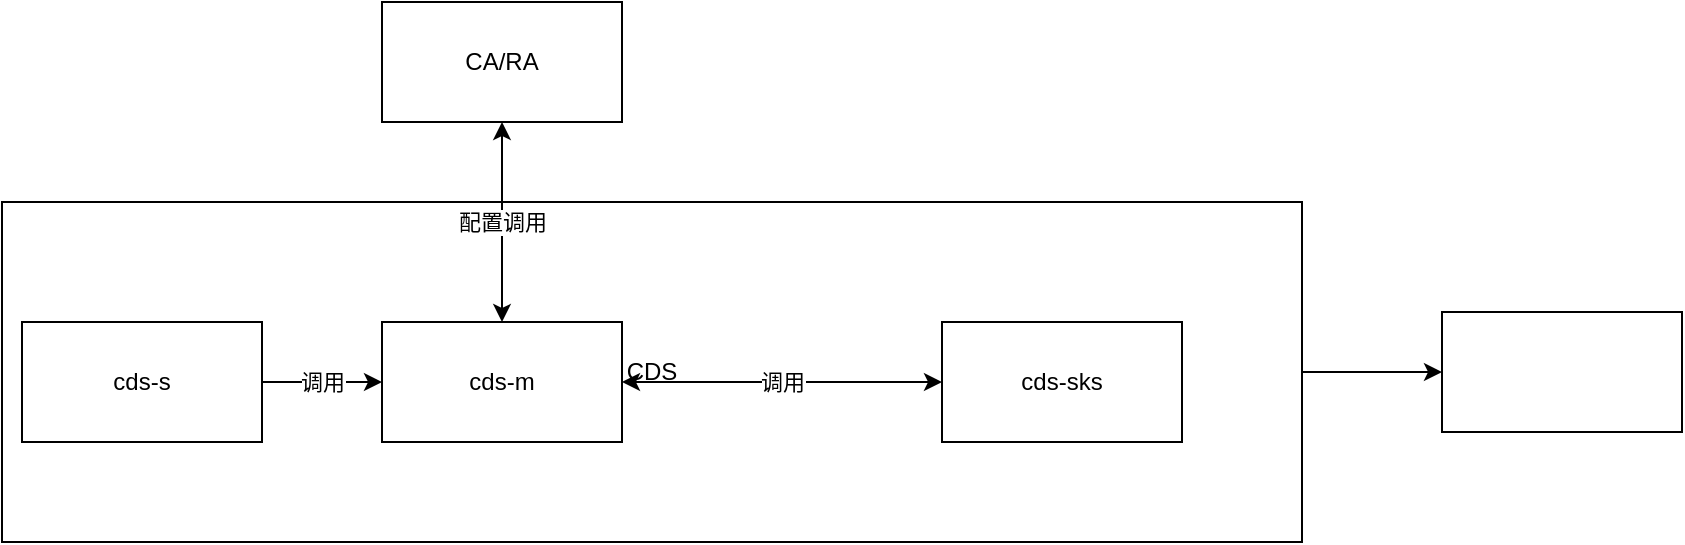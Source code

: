 <mxfile version="20.7.2" type="github">
  <diagram name="Page-1" id="efa7a0a1-bf9b-a30e-e6df-94a7791c09e9">
    <mxGraphModel dx="1434" dy="841" grid="1" gridSize="10" guides="1" tooltips="1" connect="1" arrows="1" fold="1" page="1" pageScale="1" pageWidth="826" pageHeight="1169" background="none" math="0" shadow="0">
      <root>
        <mxCell id="0" />
        <mxCell id="1" parent="0" />
        <mxCell id="ZY3VWpZElkT1bxe5TLRr-123" value="" style="edgeStyle=orthogonalEdgeStyle;rounded=0;orthogonalLoop=1;jettySize=auto;html=1;" edge="1" parent="1" source="ZY3VWpZElkT1bxe5TLRr-121" target="ZY3VWpZElkT1bxe5TLRr-122">
          <mxGeometry relative="1" as="geometry" />
        </mxCell>
        <mxCell id="ZY3VWpZElkT1bxe5TLRr-121" value="CDS" style="rounded=0;whiteSpace=wrap;html=1;" vertex="1" parent="1">
          <mxGeometry x="50" y="170" width="650" height="170" as="geometry" />
        </mxCell>
        <mxCell id="ZY3VWpZElkT1bxe5TLRr-114" value="cds-sks" style="rounded=0;whiteSpace=wrap;html=1;" vertex="1" parent="1">
          <mxGeometry x="520" y="230" width="120" height="60" as="geometry" />
        </mxCell>
        <mxCell id="ZY3VWpZElkT1bxe5TLRr-115" value="cds-s" style="rounded=0;whiteSpace=wrap;html=1;" vertex="1" parent="1">
          <mxGeometry x="60" y="230" width="120" height="60" as="geometry" />
        </mxCell>
        <mxCell id="ZY3VWpZElkT1bxe5TLRr-116" value="cds-m" style="rounded=0;whiteSpace=wrap;html=1;" vertex="1" parent="1">
          <mxGeometry x="240" y="230" width="120" height="60" as="geometry" />
        </mxCell>
        <mxCell id="ZY3VWpZElkT1bxe5TLRr-117" value="CA/RA" style="rounded=0;whiteSpace=wrap;html=1;" vertex="1" parent="1">
          <mxGeometry x="240" y="70" width="120" height="60" as="geometry" />
        </mxCell>
        <mxCell id="ZY3VWpZElkT1bxe5TLRr-118" value="调用" style="endArrow=classic;html=1;rounded=0;exitX=1;exitY=0.5;exitDx=0;exitDy=0;entryX=0;entryY=0.5;entryDx=0;entryDy=0;" edge="1" parent="1" source="ZY3VWpZElkT1bxe5TLRr-115" target="ZY3VWpZElkT1bxe5TLRr-116">
          <mxGeometry width="50" height="50" relative="1" as="geometry">
            <mxPoint x="430" y="360" as="sourcePoint" />
            <mxPoint x="480" y="310" as="targetPoint" />
          </mxGeometry>
        </mxCell>
        <mxCell id="ZY3VWpZElkT1bxe5TLRr-119" value="配置调用" style="endArrow=classic;startArrow=classic;html=1;rounded=0;entryX=0.5;entryY=1;entryDx=0;entryDy=0;" edge="1" parent="1" source="ZY3VWpZElkT1bxe5TLRr-116" target="ZY3VWpZElkT1bxe5TLRr-117">
          <mxGeometry width="50" height="50" relative="1" as="geometry">
            <mxPoint x="430" y="360" as="sourcePoint" />
            <mxPoint x="480" y="310" as="targetPoint" />
          </mxGeometry>
        </mxCell>
        <mxCell id="ZY3VWpZElkT1bxe5TLRr-120" value="调用" style="endArrow=classic;startArrow=classic;html=1;rounded=0;entryX=0;entryY=0.5;entryDx=0;entryDy=0;exitX=1;exitY=0.5;exitDx=0;exitDy=0;" edge="1" parent="1" source="ZY3VWpZElkT1bxe5TLRr-116" target="ZY3VWpZElkT1bxe5TLRr-114">
          <mxGeometry width="50" height="50" relative="1" as="geometry">
            <mxPoint x="430" y="360" as="sourcePoint" />
            <mxPoint x="480" y="310" as="targetPoint" />
          </mxGeometry>
        </mxCell>
        <mxCell id="ZY3VWpZElkT1bxe5TLRr-122" value="" style="whiteSpace=wrap;html=1;rounded=0;" vertex="1" parent="1">
          <mxGeometry x="770" y="225" width="120" height="60" as="geometry" />
        </mxCell>
      </root>
    </mxGraphModel>
  </diagram>
</mxfile>
